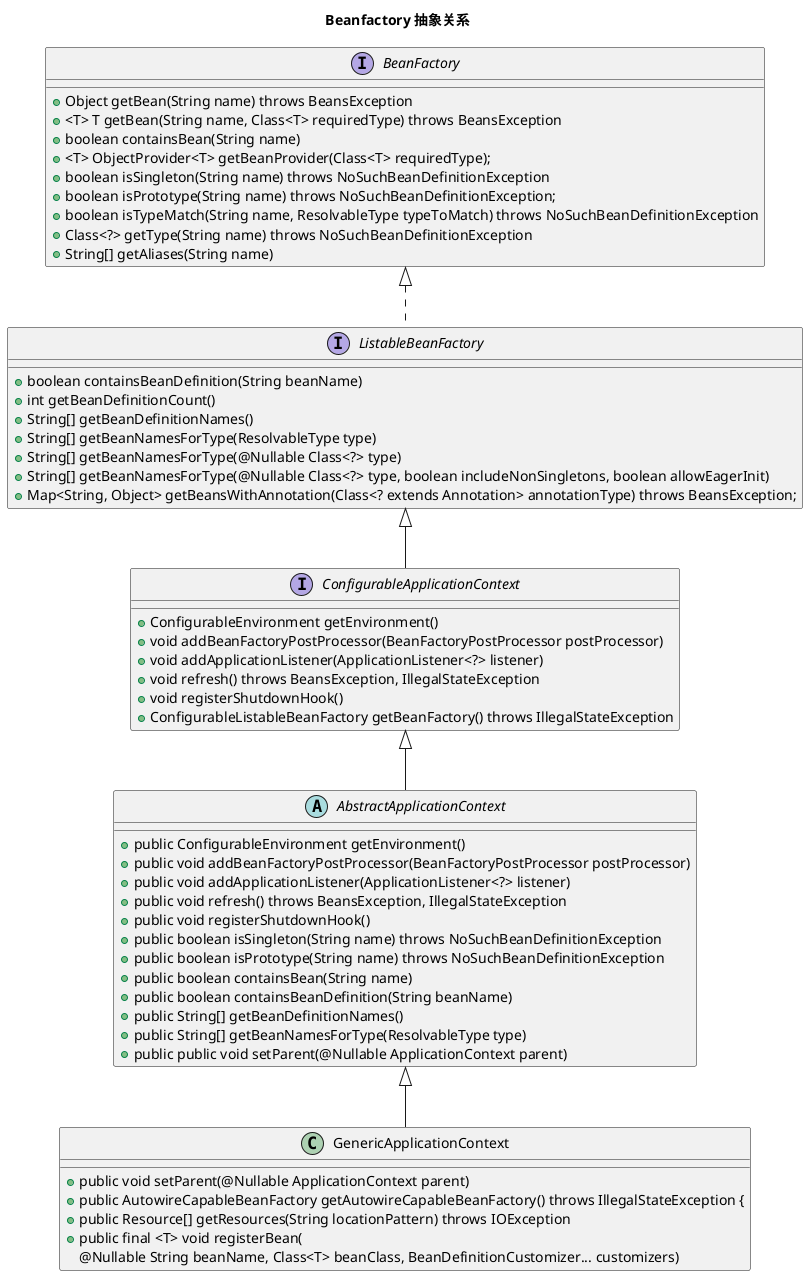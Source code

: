 @startuml
Title "Beanfactory 抽象关系"
interface BeanFactory
interface ListableBeanFactory
interface ConfigurableApplicationContext
abstract class AbstractApplicationContext
class GenericApplicationContext

BeanFactory <|.. ListableBeanFactory
ListableBeanFactory <|-- ConfigurableApplicationContext
ConfigurableApplicationContext <|-- AbstractApplicationContext
AbstractApplicationContext <|-- GenericApplicationContext

interface BeanFactory {
+ Object getBean(String name) throws BeansException
+ <T> T getBean(String name, Class<T> requiredType) throws BeansException
+ boolean containsBean(String name)
+ <T> ObjectProvider<T> getBeanProvider(Class<T> requiredType);
+ boolean isSingleton(String name) throws NoSuchBeanDefinitionException
+ boolean isPrototype(String name) throws NoSuchBeanDefinitionException;
+ boolean isTypeMatch(String name, ResolvableType typeToMatch) throws NoSuchBeanDefinitionException
+ Class<?> getType(String name) throws NoSuchBeanDefinitionException
+ String[] getAliases(String name)
}

interface ListableBeanFactory {
+ boolean containsBeanDefinition(String beanName)
+ int getBeanDefinitionCount()
+ String[] getBeanDefinitionNames()
+ String[] getBeanNamesForType(ResolvableType type)
+ String[] getBeanNamesForType(@Nullable Class<?> type)
+ String[] getBeanNamesForType(@Nullable Class<?> type, boolean includeNonSingletons, boolean allowEagerInit)
+ Map<String, Object> getBeansWithAnnotation(Class<? extends Annotation> annotationType) throws BeansException;
}

interface ConfigurableApplicationContext {
+ ConfigurableEnvironment getEnvironment()
+ void addBeanFactoryPostProcessor(BeanFactoryPostProcessor postProcessor)
+ void addApplicationListener(ApplicationListener<?> listener)
+ void refresh() throws BeansException, IllegalStateException
+ void registerShutdownHook()
+ ConfigurableListableBeanFactory getBeanFactory() throws IllegalStateException
}

abstract class AbstractApplicationContext {
+ public ConfigurableEnvironment getEnvironment()
+ public void addBeanFactoryPostProcessor(BeanFactoryPostProcessor postProcessor)
+ public void addApplicationListener(ApplicationListener<?> listener)
+ public void refresh() throws BeansException, IllegalStateException
+ public void registerShutdownHook()
+ public boolean isSingleton(String name) throws NoSuchBeanDefinitionException
+ public boolean isPrototype(String name) throws NoSuchBeanDefinitionException
+ public boolean containsBean(String name)
+ public boolean containsBeanDefinition(String beanName)
+ public String[] getBeanDefinitionNames()
+ public String[] getBeanNamesForType(ResolvableType type)
+ public public void setParent(@Nullable ApplicationContext parent)
}

class GenericApplicationContext {
+ public void setParent(@Nullable ApplicationContext parent)
+ public AutowireCapableBeanFactory getAutowireCapableBeanFactory() throws IllegalStateException {
+ public Resource[] getResources(String locationPattern) throws IOException
+ public final <T> void registerBean(
  			@Nullable String beanName, Class<T> beanClass, BeanDefinitionCustomizer... customizers)
}

@enduml
